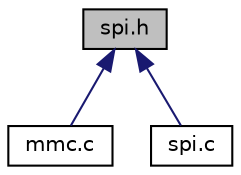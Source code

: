 digraph G
{
  edge [fontname="Helvetica",fontsize="10",labelfontname="Helvetica",labelfontsize="10"];
  node [fontname="Helvetica",fontsize="10",shape=record];
  Node1 [label="spi.h",height=0.2,width=0.4,color="black", fillcolor="grey75", style="filled" fontcolor="black"];
  Node1 -> Node2 [dir="back",color="midnightblue",fontsize="10",style="solid",fontname="Helvetica"];
  Node2 [label="mmc.c",height=0.2,width=0.4,color="black", fillcolor="white", style="filled",URL="$mmc_8c.html",tooltip="Routinen zum Auslesen/Schreiben einer MMC-Karte."];
  Node1 -> Node3 [dir="back",color="midnightblue",fontsize="10",style="solid",fontname="Helvetica"];
  Node3 [label="spi.c",height=0.2,width=0.4,color="black", fillcolor="white", style="filled",URL="$spi_8c.html",tooltip="(Hardware-) SPI-Treiber"];
}
